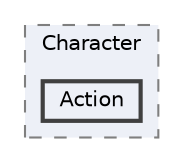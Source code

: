 digraph "C:/Users/むずでょ/Documents/Unity Projects/RMU-1-00-00-Research/Assets/RPGMaker/Codebase/Editor/MapEditor/Component/EventText/Character/Action"
{
 // LATEX_PDF_SIZE
  bgcolor="transparent";
  edge [fontname=Helvetica,fontsize=10,labelfontname=Helvetica,labelfontsize=10];
  node [fontname=Helvetica,fontsize=10,shape=box,height=0.2,width=0.4];
  compound=true
  subgraph clusterdir_289a0f082a651840973c600d6fbc98b0 {
    graph [ bgcolor="#edf0f7", pencolor="grey50", label="Character", fontname=Helvetica,fontsize=10 style="filled,dashed", URL="dir_289a0f082a651840973c600d6fbc98b0.html",tooltip=""]
  dir_b2dd6d10893f6d4b4ffa50ca3ea2eb22 [label="Action", fillcolor="#edf0f7", color="grey25", style="filled,bold", URL="dir_b2dd6d10893f6d4b4ffa50ca3ea2eb22.html",tooltip=""];
  }
}
